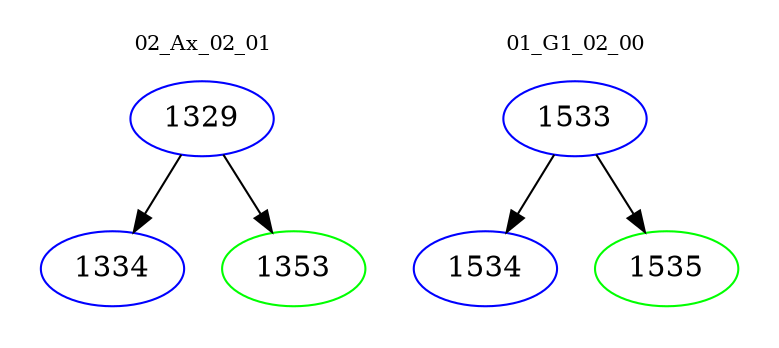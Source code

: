 digraph{
subgraph cluster_0 {
color = white
label = "02_Ax_02_01";
fontsize=10;
T0_1329 [label="1329", color="blue"]
T0_1329 -> T0_1334 [color="black"]
T0_1334 [label="1334", color="blue"]
T0_1329 -> T0_1353 [color="black"]
T0_1353 [label="1353", color="green"]
}
subgraph cluster_1 {
color = white
label = "01_G1_02_00";
fontsize=10;
T1_1533 [label="1533", color="blue"]
T1_1533 -> T1_1534 [color="black"]
T1_1534 [label="1534", color="blue"]
T1_1533 -> T1_1535 [color="black"]
T1_1535 [label="1535", color="green"]
}
}
